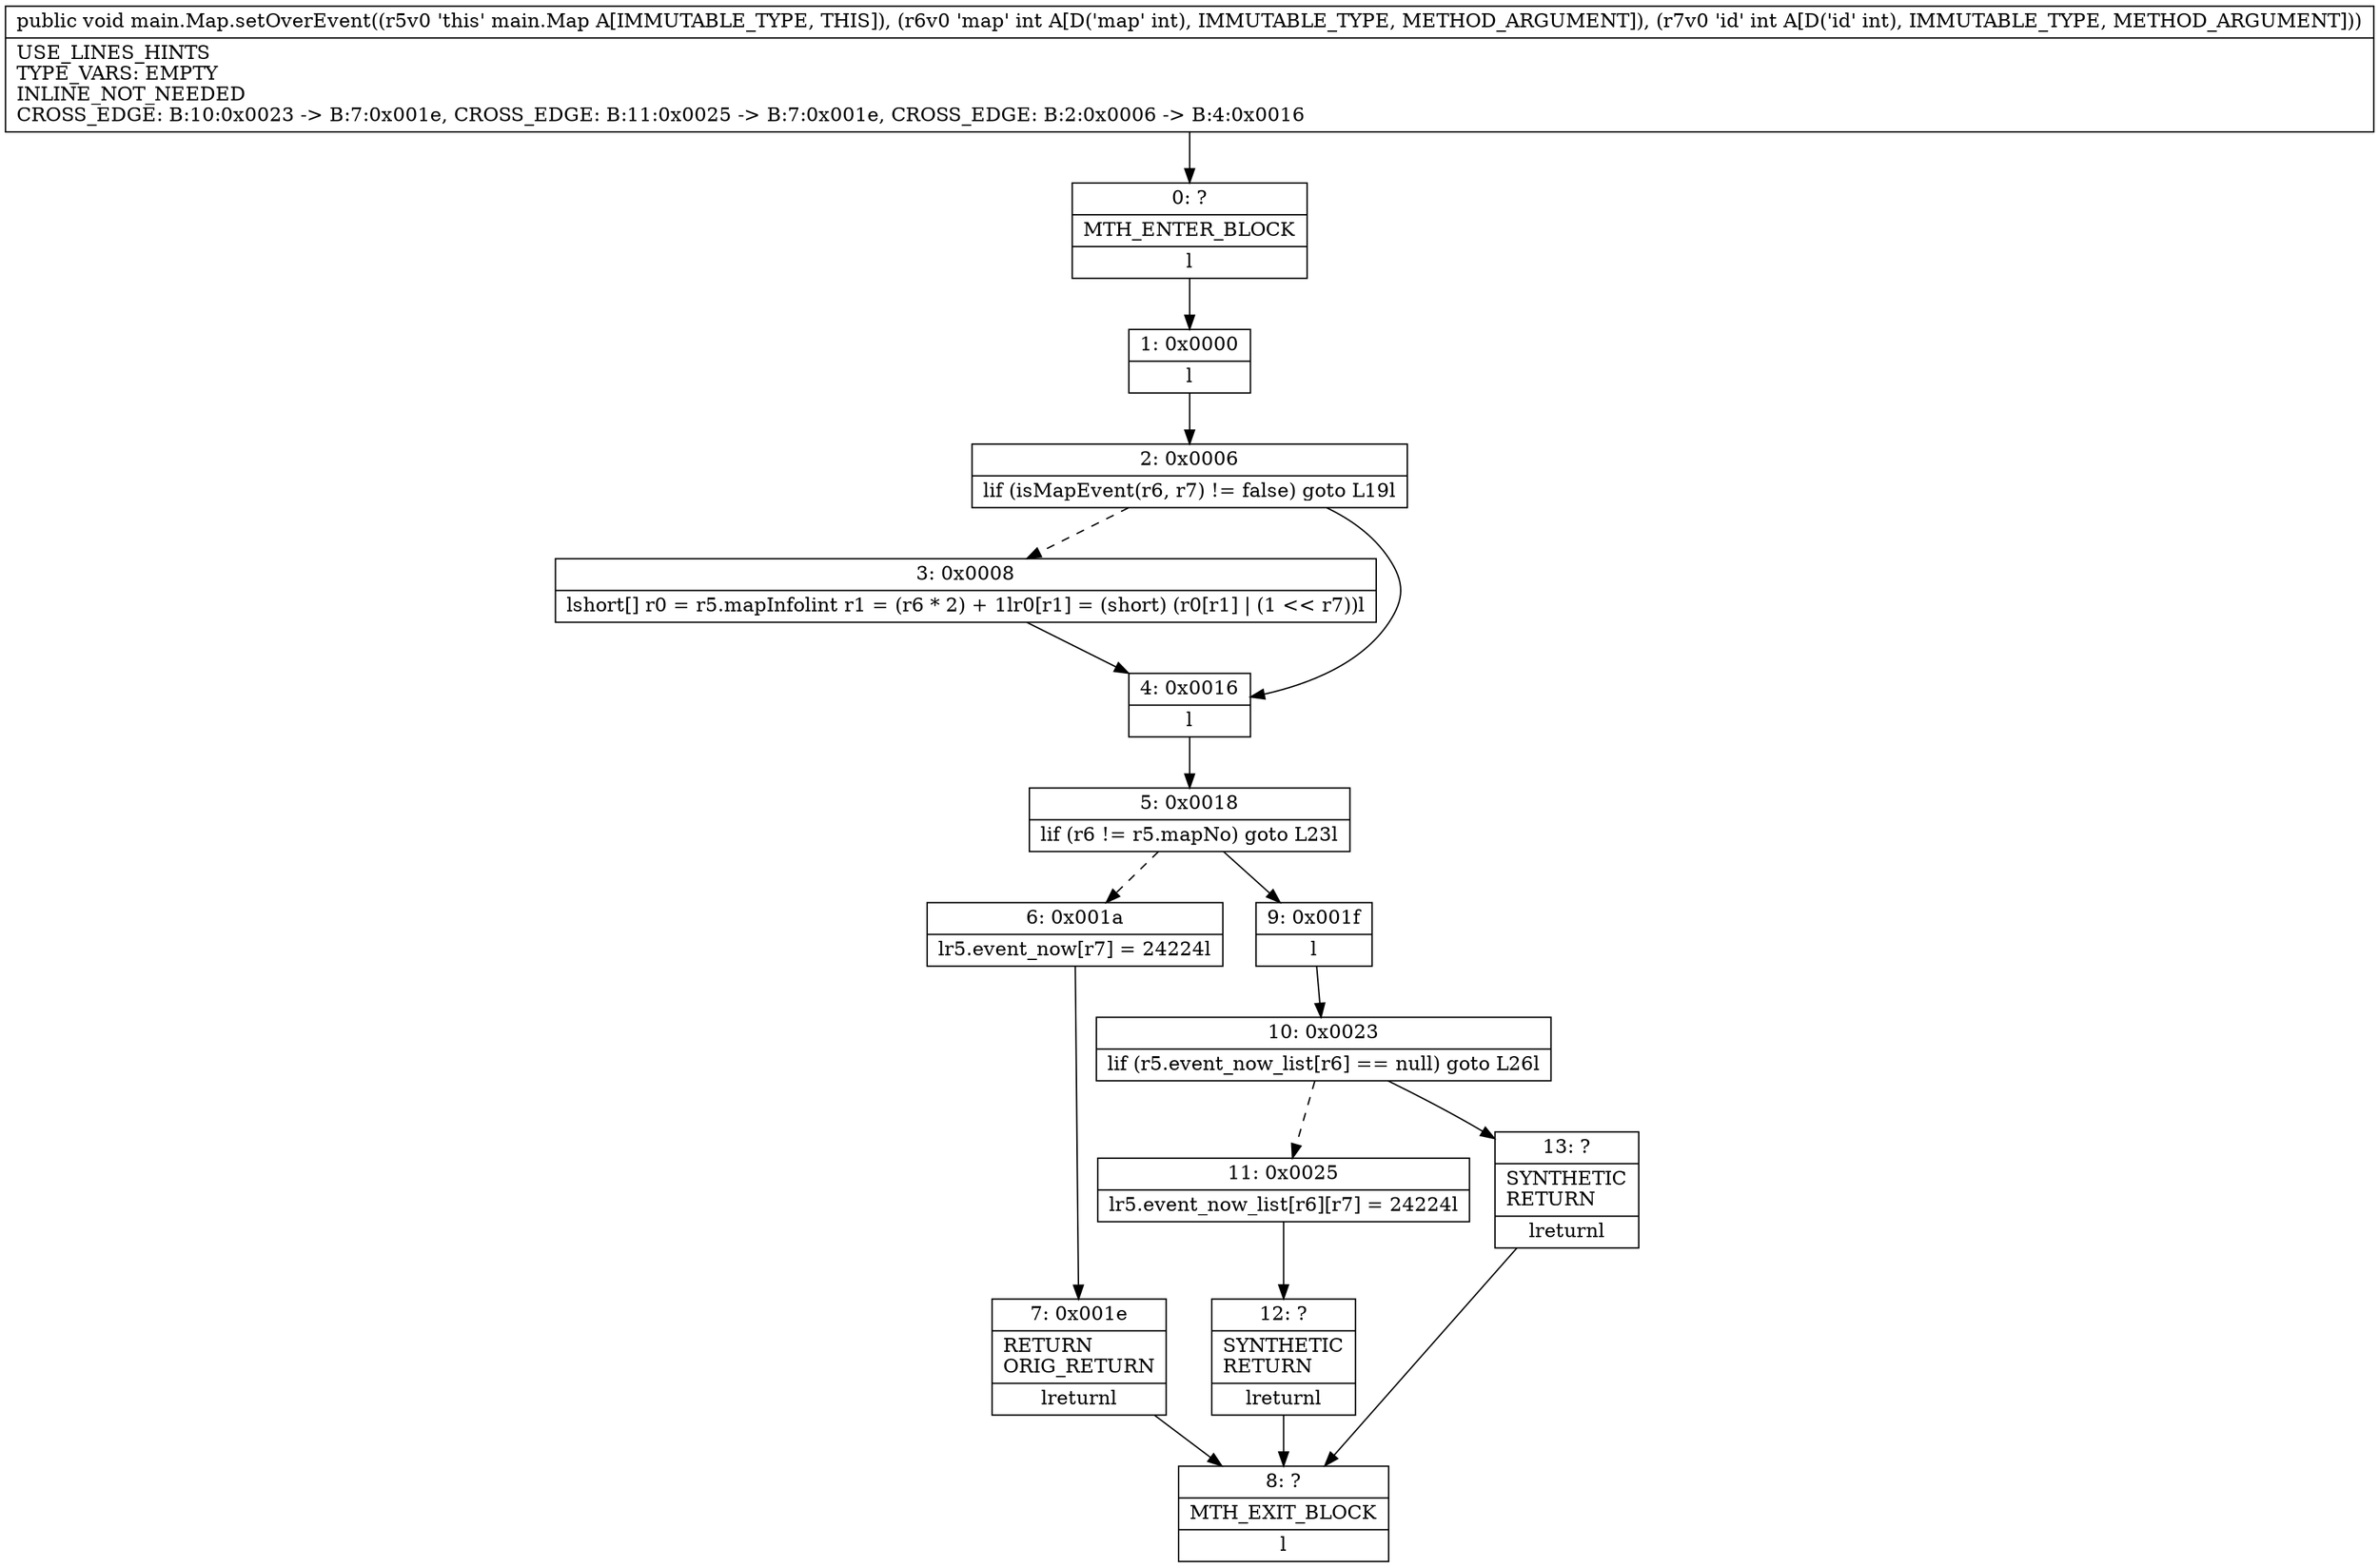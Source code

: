 digraph "CFG formain.Map.setOverEvent(II)V" {
Node_0 [shape=record,label="{0\:\ ?|MTH_ENTER_BLOCK\l|l}"];
Node_1 [shape=record,label="{1\:\ 0x0000|l}"];
Node_2 [shape=record,label="{2\:\ 0x0006|lif (isMapEvent(r6, r7) != false) goto L19l}"];
Node_3 [shape=record,label="{3\:\ 0x0008|lshort[] r0 = r5.mapInfolint r1 = (r6 * 2) + 1lr0[r1] = (short) (r0[r1] \| (1 \<\< r7))l}"];
Node_4 [shape=record,label="{4\:\ 0x0016|l}"];
Node_5 [shape=record,label="{5\:\ 0x0018|lif (r6 != r5.mapNo) goto L23l}"];
Node_6 [shape=record,label="{6\:\ 0x001a|lr5.event_now[r7] = 24224l}"];
Node_7 [shape=record,label="{7\:\ 0x001e|RETURN\lORIG_RETURN\l|lreturnl}"];
Node_8 [shape=record,label="{8\:\ ?|MTH_EXIT_BLOCK\l|l}"];
Node_9 [shape=record,label="{9\:\ 0x001f|l}"];
Node_10 [shape=record,label="{10\:\ 0x0023|lif (r5.event_now_list[r6] == null) goto L26l}"];
Node_11 [shape=record,label="{11\:\ 0x0025|lr5.event_now_list[r6][r7] = 24224l}"];
Node_12 [shape=record,label="{12\:\ ?|SYNTHETIC\lRETURN\l|lreturnl}"];
Node_13 [shape=record,label="{13\:\ ?|SYNTHETIC\lRETURN\l|lreturnl}"];
MethodNode[shape=record,label="{public void main.Map.setOverEvent((r5v0 'this' main.Map A[IMMUTABLE_TYPE, THIS]), (r6v0 'map' int A[D('map' int), IMMUTABLE_TYPE, METHOD_ARGUMENT]), (r7v0 'id' int A[D('id' int), IMMUTABLE_TYPE, METHOD_ARGUMENT]))  | USE_LINES_HINTS\lTYPE_VARS: EMPTY\lINLINE_NOT_NEEDED\lCROSS_EDGE: B:10:0x0023 \-\> B:7:0x001e, CROSS_EDGE: B:11:0x0025 \-\> B:7:0x001e, CROSS_EDGE: B:2:0x0006 \-\> B:4:0x0016\l}"];
MethodNode -> Node_0;
Node_0 -> Node_1;
Node_1 -> Node_2;
Node_2 -> Node_3[style=dashed];
Node_2 -> Node_4;
Node_3 -> Node_4;
Node_4 -> Node_5;
Node_5 -> Node_6[style=dashed];
Node_5 -> Node_9;
Node_6 -> Node_7;
Node_7 -> Node_8;
Node_9 -> Node_10;
Node_10 -> Node_11[style=dashed];
Node_10 -> Node_13;
Node_11 -> Node_12;
Node_12 -> Node_8;
Node_13 -> Node_8;
}

